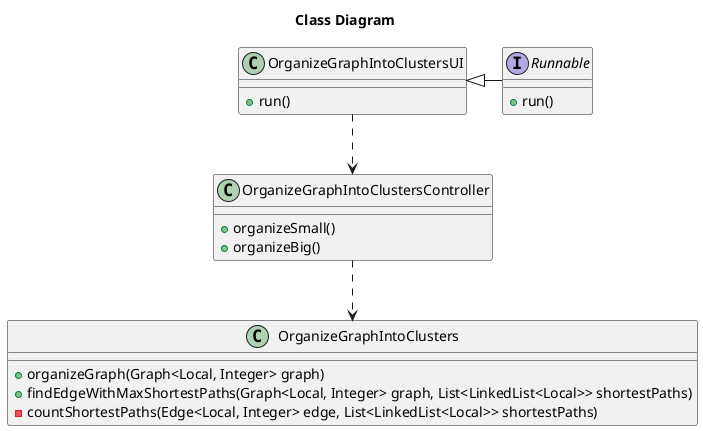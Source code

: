 @startuml

title Class Diagram

class OrganizeGraphIntoClusters {

    + organizeGraph(Graph<Local, Integer> graph)
    + findEdgeWithMaxShortestPaths(Graph<Local, Integer> graph, List<LinkedList<Local>> shortestPaths)
    - countShortestPaths(Edge<Local, Integer> edge, List<LinkedList<Local>> shortestPaths)
}

class OrganizeGraphIntoClustersController {

    + organizeSmall()
    + organizeBig()
}

class OrganizeGraphIntoClustersUI {
    + run()
}

interface Runnable {
    + run()
}

Runnable -left-|> OrganizeGraphIntoClustersUI
OrganizeGraphIntoClustersUI ..> OrganizeGraphIntoClustersController
OrganizeGraphIntoClustersController ..> OrganizeGraphIntoClusters

@enduml